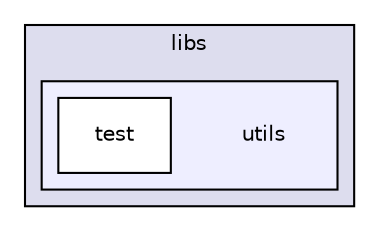 digraph "libs/utils" {
  compound=true
  node [ fontsize="10", fontname="Helvetica"];
  edge [ labelfontsize="10", labelfontname="Helvetica"];
  subgraph clusterdir_6719ab1f1f7655efc2fa43f7eb574fd1 {
    graph [ bgcolor="#ddddee", pencolor="black", label="libs" fontname="Helvetica", fontsize="10", URL="dir_6719ab1f1f7655efc2fa43f7eb574fd1.html"]
  subgraph clusterdir_536c271ae5a55ac6615492af81b56ab0 {
    graph [ bgcolor="#eeeeff", pencolor="black", label="" URL="dir_536c271ae5a55ac6615492af81b56ab0.html"];
    dir_536c271ae5a55ac6615492af81b56ab0 [shape=plaintext label="utils"];
    dir_b69d533745ff4dafddfc75d887ef9d86 [shape=box label="test" color="black" fillcolor="white" style="filled" URL="dir_b69d533745ff4dafddfc75d887ef9d86.html"];
  }
  }
}
